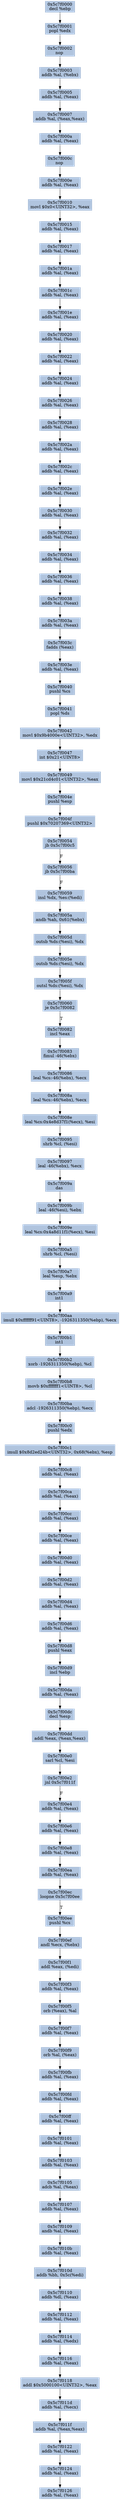 digraph G {
node[shape=rectangle,style=filled,fillcolor=lightsteelblue,color=lightsteelblue]
bgcolor="transparent"
a0x5c7f0000decl_ebp[label="0x5c7f0000\ndecl %ebp"];
a0x5c7f0001popl_edx[label="0x5c7f0001\npopl %edx"];
a0x5c7f0002nop_[label="0x5c7f0002\nnop "];
a0x5c7f0003addb_al_ebx_[label="0x5c7f0003\naddb %al, (%ebx)"];
a0x5c7f0005addb_al_eax_[label="0x5c7f0005\naddb %al, (%eax)"];
a0x5c7f0007addb_al_eaxeax_[label="0x5c7f0007\naddb %al, (%eax,%eax)"];
a0x5c7f000aaddb_al_eax_[label="0x5c7f000a\naddb %al, (%eax)"];
a0x5c7f000cnop_[label="0x5c7f000c\nnop "];
a0x5c7f000eaddb_al_eax_[label="0x5c7f000e\naddb %al, (%eax)"];
a0x5c7f0010movl_0x0UINT32_eax[label="0x5c7f0010\nmovl $0x0<UINT32>, %eax"];
a0x5c7f0015addb_al_eax_[label="0x5c7f0015\naddb %al, (%eax)"];
a0x5c7f0017addb_al_eax_[label="0x5c7f0017\naddb %al, (%eax)"];
a0x5c7f001aaddb_al_eax_[label="0x5c7f001a\naddb %al, (%eax)"];
a0x5c7f001caddb_al_eax_[label="0x5c7f001c\naddb %al, (%eax)"];
a0x5c7f001eaddb_al_eax_[label="0x5c7f001e\naddb %al, (%eax)"];
a0x5c7f0020addb_al_eax_[label="0x5c7f0020\naddb %al, (%eax)"];
a0x5c7f0022addb_al_eax_[label="0x5c7f0022\naddb %al, (%eax)"];
a0x5c7f0024addb_al_eax_[label="0x5c7f0024\naddb %al, (%eax)"];
a0x5c7f0026addb_al_eax_[label="0x5c7f0026\naddb %al, (%eax)"];
a0x5c7f0028addb_al_eax_[label="0x5c7f0028\naddb %al, (%eax)"];
a0x5c7f002aaddb_al_eax_[label="0x5c7f002a\naddb %al, (%eax)"];
a0x5c7f002caddb_al_eax_[label="0x5c7f002c\naddb %al, (%eax)"];
a0x5c7f002eaddb_al_eax_[label="0x5c7f002e\naddb %al, (%eax)"];
a0x5c7f0030addb_al_eax_[label="0x5c7f0030\naddb %al, (%eax)"];
a0x5c7f0032addb_al_eax_[label="0x5c7f0032\naddb %al, (%eax)"];
a0x5c7f0034addb_al_eax_[label="0x5c7f0034\naddb %al, (%eax)"];
a0x5c7f0036addb_al_eax_[label="0x5c7f0036\naddb %al, (%eax)"];
a0x5c7f0038addb_al_eax_[label="0x5c7f0038\naddb %al, (%eax)"];
a0x5c7f003aaddb_al_eax_[label="0x5c7f003a\naddb %al, (%eax)"];
a0x5c7f003cfadds_eax_[label="0x5c7f003c\nfadds (%eax)"];
a0x5c7f003eaddb_al_eax_[label="0x5c7f003e\naddb %al, (%eax)"];
a0x5c7f0040pushl_cs[label="0x5c7f0040\npushl %cs"];
a0x5c7f0041popl_ds[label="0x5c7f0041\npopl %ds"];
a0x5c7f0042movl_0x9b4000eUINT32_edx[label="0x5c7f0042\nmovl $0x9b4000e<UINT32>, %edx"];
a0x5c7f0047int_0x21UINT8[label="0x5c7f0047\nint $0x21<UINT8>"];
a0x5c7f0049movl_0x21cd4c01UINT32_eax[label="0x5c7f0049\nmovl $0x21cd4c01<UINT32>, %eax"];
a0x5c7f004epushl_esp[label="0x5c7f004e\npushl %esp"];
a0x5c7f004fpushl_0x70207369UINT32[label="0x5c7f004f\npushl $0x70207369<UINT32>"];
a0x5c7f0054jb_0x5c7f00c5[label="0x5c7f0054\njb 0x5c7f00c5"];
a0x5c7f0056jb_0x5c7f00ba[label="0x5c7f0056\njb 0x5c7f00ba"];
a0x5c7f0059insl_dx_es_edi_[label="0x5c7f0059\ninsl %dx, %es:(%edi)"];
a0x5c7f005aandb_ah_0x61ebx_[label="0x5c7f005a\nandb %ah, 0x61(%ebx)"];
a0x5c7f005doutsb_ds_esi__dx[label="0x5c7f005d\noutsb %ds:(%esi), %dx"];
a0x5c7f005eoutsb_ds_esi__dx[label="0x5c7f005e\noutsb %ds:(%esi), %dx"];
a0x5c7f005foutsl_ds_esi__dx[label="0x5c7f005f\noutsl %ds:(%esi), %dx"];
a0x5c7f0060je_0x5c7f0082[label="0x5c7f0060\nje 0x5c7f0082"];
a0x5c7f0082incl_eax[label="0x5c7f0082\nincl %eax"];
a0x5c7f0083fimul__46ebx_[label="0x5c7f0083\nfimul -46(%ebx)"];
a0x5c7f0086leal_cs__46ebx__ecx[label="0x5c7f0086\nleal %cs:-46(%ebx), %ecx"];
a0x5c7f008aleal_cs__46ebx__ecx[label="0x5c7f008a\nleal %cs:-46(%ebx), %ecx"];
a0x5c7f008eleal_cs_0x4e8d37f1ecx__esi[label="0x5c7f008e\nleal %cs:0x4e8d37f1(%ecx), %esi"];
a0x5c7f0095shrb_cl_esi_[label="0x5c7f0095\nshrb %cl, (%esi)"];
a0x5c7f0097leal__46ebx__ecx[label="0x5c7f0097\nleal -46(%ebx), %ecx"];
a0x5c7f009adas_[label="0x5c7f009a\ndas "];
a0x5c7f009bleal__46esi__ebx[label="0x5c7f009b\nleal -46(%esi), %ebx"];
a0x5c7f009eleal_cs_0x4a8d11f1ecx__esi[label="0x5c7f009e\nleal %cs:0x4a8d11f1(%ecx), %esi"];
a0x5c7f00a5shrb_cl_esi_[label="0x5c7f00a5\nshrb %cl, (%esi)"];
a0x5c7f00a7leal_esp_ebx[label="0x5c7f00a7\nleal %esp, %ebx"];
a0x5c7f00a9int1_[label="0x5c7f00a9\nint1 "];
a0x5c7f00aaimull_0xffffff91UINT8__1926311350ebp__ecx[label="0x5c7f00aa\nimull $0xffffff91<UINT8>, -1926311350(%ebp), %ecx"];
a0x5c7f00b1int1_[label="0x5c7f00b1\nint1 "];
a0x5c7f00b2xorb__1926311350ebp__cl[label="0x5c7f00b2\nxorb -1926311350(%ebp), %cl"];
a0x5c7f00b8movb_0xfffffff1UINT8_cl[label="0x5c7f00b8\nmovb $0xfffffff1<UINT8>, %cl"];
a0x5c7f00baadcl__1926311350ebp__ecx[label="0x5c7f00ba\nadcl -1926311350(%ebp), %ecx"];
a0x5c7f00c0pushl_edx[label="0x5c7f00c0\npushl %edx"];
a0x5c7f00c1imull_0x8d2ed24bUINT32_0x68ebx__esp[label="0x5c7f00c1\nimull $0x8d2ed24b<UINT32>, 0x68(%ebx), %esp"];
a0x5c7f00c8addb_al_eax_[label="0x5c7f00c8\naddb %al, (%eax)"];
a0x5c7f00caaddb_al_eax_[label="0x5c7f00ca\naddb %al, (%eax)"];
a0x5c7f00ccaddb_al_eax_[label="0x5c7f00cc\naddb %al, (%eax)"];
a0x5c7f00ceaddb_al_eax_[label="0x5c7f00ce\naddb %al, (%eax)"];
a0x5c7f00d0addb_al_eax_[label="0x5c7f00d0\naddb %al, (%eax)"];
a0x5c7f00d2addb_al_eax_[label="0x5c7f00d2\naddb %al, (%eax)"];
a0x5c7f00d4addb_al_eax_[label="0x5c7f00d4\naddb %al, (%eax)"];
a0x5c7f00d6addb_al_eax_[label="0x5c7f00d6\naddb %al, (%eax)"];
a0x5c7f00d8pushl_eax[label="0x5c7f00d8\npushl %eax"];
a0x5c7f00d9incl_ebp[label="0x5c7f00d9\nincl %ebp"];
a0x5c7f00daaddb_al_eax_[label="0x5c7f00da\naddb %al, (%eax)"];
a0x5c7f00dcdecl_esp[label="0x5c7f00dc\ndecl %esp"];
a0x5c7f00ddaddl_eax_eaxeax_[label="0x5c7f00dd\naddl %eax, (%eax,%eax)"];
a0x5c7f00e0sarl_cl_esi[label="0x5c7f00e0\nsarl %cl, %esi"];
a0x5c7f00e2jnl_0x5c7f011f[label="0x5c7f00e2\njnl 0x5c7f011f"];
a0x5c7f00e4addb_al_eax_[label="0x5c7f00e4\naddb %al, (%eax)"];
a0x5c7f00e6addb_al_eax_[label="0x5c7f00e6\naddb %al, (%eax)"];
a0x5c7f00e8addb_al_eax_[label="0x5c7f00e8\naddb %al, (%eax)"];
a0x5c7f00eaaddb_al_eax_[label="0x5c7f00ea\naddb %al, (%eax)"];
a0x5c7f00ecloopne_0x5c7f00ee[label="0x5c7f00ec\nloopne 0x5c7f00ee"];
a0x5c7f00eepushl_cs[label="0x5c7f00ee\npushl %cs"];
a0x5c7f00efandl_ecx_ebx_[label="0x5c7f00ef\nandl %ecx, (%ebx)"];
a0x5c7f00f1addl_eax_edi_[label="0x5c7f00f1\naddl %eax, (%edi)"];
a0x5c7f00f3addb_al_eax_[label="0x5c7f00f3\naddb %al, (%eax)"];
a0x5c7f00f5orb_eax__al[label="0x5c7f00f5\norb (%eax), %al"];
a0x5c7f00f7addb_al_eax_[label="0x5c7f00f7\naddb %al, (%eax)"];
a0x5c7f00f9orb_al_eax_[label="0x5c7f00f9\norb %al, (%eax)"];
a0x5c7f00fbaddb_al_eax_[label="0x5c7f00fb\naddb %al, (%eax)"];
a0x5c7f00fdaddb_al_eax_[label="0x5c7f00fd\naddb %al, (%eax)"];
a0x5c7f00ffaddb_al_eax_[label="0x5c7f00ff\naddb %al, (%eax)"];
a0x5c7f0101addb_al_eax_[label="0x5c7f0101\naddb %al, (%eax)"];
a0x5c7f0103addb_al_eax_[label="0x5c7f0103\naddb %al, (%eax)"];
a0x5c7f0105adcb_al_eax_[label="0x5c7f0105\nadcb %al, (%eax)"];
a0x5c7f0107addb_al_eax_[label="0x5c7f0107\naddb %al, (%eax)"];
a0x5c7f0109andb_al_eax_[label="0x5c7f0109\nandb %al, (%eax)"];
a0x5c7f010baddb_al_eax_[label="0x5c7f010b\naddb %al, (%eax)"];
a0x5c7f010daddb_bh_0x5cedi_[label="0x5c7f010d\naddb %bh, 0x5c(%edi)"];
a0x5c7f0110addb_dl_eax_[label="0x5c7f0110\naddb %dl, (%eax)"];
a0x5c7f0112addb_al_eax_[label="0x5c7f0112\naddb %al, (%eax)"];
a0x5c7f0114addb_al_edx_[label="0x5c7f0114\naddb %al, (%edx)"];
a0x5c7f0116addb_al_eax_[label="0x5c7f0116\naddb %al, (%eax)"];
a0x5c7f0118addl_0x5000100UINT32_eax[label="0x5c7f0118\naddl $0x5000100<UINT32>, %eax"];
a0x5c7f011daddb_al_ecx_[label="0x5c7f011d\naddb %al, (%ecx)"];
a0x5c7f011faddb_al_eaxeax_[label="0x5c7f011f\naddb %al, (%eax,%eax)"];
a0x5c7f0122addb_al_eax_[label="0x5c7f0122\naddb %al, (%eax)"];
a0x5c7f0124addb_al_eax_[label="0x5c7f0124\naddb %al, (%eax)"];
a0x5c7f0126addb_al_eax_[label="0x5c7f0126\naddb %al, (%eax)"];
a0x5c7f0000decl_ebp -> a0x5c7f0001popl_edx [color="#000000"];
a0x5c7f0001popl_edx -> a0x5c7f0002nop_ [color="#000000"];
a0x5c7f0002nop_ -> a0x5c7f0003addb_al_ebx_ [color="#000000"];
a0x5c7f0003addb_al_ebx_ -> a0x5c7f0005addb_al_eax_ [color="#000000"];
a0x5c7f0005addb_al_eax_ -> a0x5c7f0007addb_al_eaxeax_ [color="#000000"];
a0x5c7f0007addb_al_eaxeax_ -> a0x5c7f000aaddb_al_eax_ [color="#000000"];
a0x5c7f000aaddb_al_eax_ -> a0x5c7f000cnop_ [color="#000000"];
a0x5c7f000cnop_ -> a0x5c7f000eaddb_al_eax_ [color="#000000"];
a0x5c7f000eaddb_al_eax_ -> a0x5c7f0010movl_0x0UINT32_eax [color="#000000"];
a0x5c7f0010movl_0x0UINT32_eax -> a0x5c7f0015addb_al_eax_ [color="#000000"];
a0x5c7f0015addb_al_eax_ -> a0x5c7f0017addb_al_eax_ [color="#000000"];
a0x5c7f0017addb_al_eax_ -> a0x5c7f001aaddb_al_eax_ [color="#000000"];
a0x5c7f001aaddb_al_eax_ -> a0x5c7f001caddb_al_eax_ [color="#000000"];
a0x5c7f001caddb_al_eax_ -> a0x5c7f001eaddb_al_eax_ [color="#000000"];
a0x5c7f001eaddb_al_eax_ -> a0x5c7f0020addb_al_eax_ [color="#000000"];
a0x5c7f0020addb_al_eax_ -> a0x5c7f0022addb_al_eax_ [color="#000000"];
a0x5c7f0022addb_al_eax_ -> a0x5c7f0024addb_al_eax_ [color="#000000"];
a0x5c7f0024addb_al_eax_ -> a0x5c7f0026addb_al_eax_ [color="#000000"];
a0x5c7f0026addb_al_eax_ -> a0x5c7f0028addb_al_eax_ [color="#000000"];
a0x5c7f0028addb_al_eax_ -> a0x5c7f002aaddb_al_eax_ [color="#000000"];
a0x5c7f002aaddb_al_eax_ -> a0x5c7f002caddb_al_eax_ [color="#000000"];
a0x5c7f002caddb_al_eax_ -> a0x5c7f002eaddb_al_eax_ [color="#000000"];
a0x5c7f002eaddb_al_eax_ -> a0x5c7f0030addb_al_eax_ [color="#000000"];
a0x5c7f0030addb_al_eax_ -> a0x5c7f0032addb_al_eax_ [color="#000000"];
a0x5c7f0032addb_al_eax_ -> a0x5c7f0034addb_al_eax_ [color="#000000"];
a0x5c7f0034addb_al_eax_ -> a0x5c7f0036addb_al_eax_ [color="#000000"];
a0x5c7f0036addb_al_eax_ -> a0x5c7f0038addb_al_eax_ [color="#000000"];
a0x5c7f0038addb_al_eax_ -> a0x5c7f003aaddb_al_eax_ [color="#000000"];
a0x5c7f003aaddb_al_eax_ -> a0x5c7f003cfadds_eax_ [color="#000000"];
a0x5c7f003cfadds_eax_ -> a0x5c7f003eaddb_al_eax_ [color="#000000"];
a0x5c7f003eaddb_al_eax_ -> a0x5c7f0040pushl_cs [color="#000000"];
a0x5c7f0040pushl_cs -> a0x5c7f0041popl_ds [color="#000000"];
a0x5c7f0041popl_ds -> a0x5c7f0042movl_0x9b4000eUINT32_edx [color="#000000"];
a0x5c7f0042movl_0x9b4000eUINT32_edx -> a0x5c7f0047int_0x21UINT8 [color="#000000"];
a0x5c7f0047int_0x21UINT8 -> a0x5c7f0049movl_0x21cd4c01UINT32_eax [color="#000000"];
a0x5c7f0049movl_0x21cd4c01UINT32_eax -> a0x5c7f004epushl_esp [color="#000000"];
a0x5c7f004epushl_esp -> a0x5c7f004fpushl_0x70207369UINT32 [color="#000000"];
a0x5c7f004fpushl_0x70207369UINT32 -> a0x5c7f0054jb_0x5c7f00c5 [color="#000000"];
a0x5c7f0054jb_0x5c7f00c5 -> a0x5c7f0056jb_0x5c7f00ba [color="#000000",label="F"];
a0x5c7f0056jb_0x5c7f00ba -> a0x5c7f0059insl_dx_es_edi_ [color="#000000",label="F"];
a0x5c7f0059insl_dx_es_edi_ -> a0x5c7f005aandb_ah_0x61ebx_ [color="#000000"];
a0x5c7f005aandb_ah_0x61ebx_ -> a0x5c7f005doutsb_ds_esi__dx [color="#000000"];
a0x5c7f005doutsb_ds_esi__dx -> a0x5c7f005eoutsb_ds_esi__dx [color="#000000"];
a0x5c7f005eoutsb_ds_esi__dx -> a0x5c7f005foutsl_ds_esi__dx [color="#000000"];
a0x5c7f005foutsl_ds_esi__dx -> a0x5c7f0060je_0x5c7f0082 [color="#000000"];
a0x5c7f0060je_0x5c7f0082 -> a0x5c7f0082incl_eax [color="#000000",label="T"];
a0x5c7f0082incl_eax -> a0x5c7f0083fimul__46ebx_ [color="#000000"];
a0x5c7f0083fimul__46ebx_ -> a0x5c7f0086leal_cs__46ebx__ecx [color="#000000"];
a0x5c7f0086leal_cs__46ebx__ecx -> a0x5c7f008aleal_cs__46ebx__ecx [color="#000000"];
a0x5c7f008aleal_cs__46ebx__ecx -> a0x5c7f008eleal_cs_0x4e8d37f1ecx__esi [color="#000000"];
a0x5c7f008eleal_cs_0x4e8d37f1ecx__esi -> a0x5c7f0095shrb_cl_esi_ [color="#000000"];
a0x5c7f0095shrb_cl_esi_ -> a0x5c7f0097leal__46ebx__ecx [color="#000000"];
a0x5c7f0097leal__46ebx__ecx -> a0x5c7f009adas_ [color="#000000"];
a0x5c7f009adas_ -> a0x5c7f009bleal__46esi__ebx [color="#000000"];
a0x5c7f009bleal__46esi__ebx -> a0x5c7f009eleal_cs_0x4a8d11f1ecx__esi [color="#000000"];
a0x5c7f009eleal_cs_0x4a8d11f1ecx__esi -> a0x5c7f00a5shrb_cl_esi_ [color="#000000"];
a0x5c7f00a5shrb_cl_esi_ -> a0x5c7f00a7leal_esp_ebx [color="#000000"];
a0x5c7f00a7leal_esp_ebx -> a0x5c7f00a9int1_ [color="#000000"];
a0x5c7f00a9int1_ -> a0x5c7f00aaimull_0xffffff91UINT8__1926311350ebp__ecx [color="#000000"];
a0x5c7f00aaimull_0xffffff91UINT8__1926311350ebp__ecx -> a0x5c7f00b1int1_ [color="#000000"];
a0x5c7f00b1int1_ -> a0x5c7f00b2xorb__1926311350ebp__cl [color="#000000"];
a0x5c7f00b2xorb__1926311350ebp__cl -> a0x5c7f00b8movb_0xfffffff1UINT8_cl [color="#000000"];
a0x5c7f00b8movb_0xfffffff1UINT8_cl -> a0x5c7f00baadcl__1926311350ebp__ecx [color="#000000"];
a0x5c7f00baadcl__1926311350ebp__ecx -> a0x5c7f00c0pushl_edx [color="#000000"];
a0x5c7f00c0pushl_edx -> a0x5c7f00c1imull_0x8d2ed24bUINT32_0x68ebx__esp [color="#000000"];
a0x5c7f00c1imull_0x8d2ed24bUINT32_0x68ebx__esp -> a0x5c7f00c8addb_al_eax_ [color="#000000"];
a0x5c7f00c8addb_al_eax_ -> a0x5c7f00caaddb_al_eax_ [color="#000000"];
a0x5c7f00caaddb_al_eax_ -> a0x5c7f00ccaddb_al_eax_ [color="#000000"];
a0x5c7f00ccaddb_al_eax_ -> a0x5c7f00ceaddb_al_eax_ [color="#000000"];
a0x5c7f00ceaddb_al_eax_ -> a0x5c7f00d0addb_al_eax_ [color="#000000"];
a0x5c7f00d0addb_al_eax_ -> a0x5c7f00d2addb_al_eax_ [color="#000000"];
a0x5c7f00d2addb_al_eax_ -> a0x5c7f00d4addb_al_eax_ [color="#000000"];
a0x5c7f00d4addb_al_eax_ -> a0x5c7f00d6addb_al_eax_ [color="#000000"];
a0x5c7f00d6addb_al_eax_ -> a0x5c7f00d8pushl_eax [color="#000000"];
a0x5c7f00d8pushl_eax -> a0x5c7f00d9incl_ebp [color="#000000"];
a0x5c7f00d9incl_ebp -> a0x5c7f00daaddb_al_eax_ [color="#000000"];
a0x5c7f00daaddb_al_eax_ -> a0x5c7f00dcdecl_esp [color="#000000"];
a0x5c7f00dcdecl_esp -> a0x5c7f00ddaddl_eax_eaxeax_ [color="#000000"];
a0x5c7f00ddaddl_eax_eaxeax_ -> a0x5c7f00e0sarl_cl_esi [color="#000000"];
a0x5c7f00e0sarl_cl_esi -> a0x5c7f00e2jnl_0x5c7f011f [color="#000000"];
a0x5c7f00e2jnl_0x5c7f011f -> a0x5c7f00e4addb_al_eax_ [color="#000000",label="F"];
a0x5c7f00e4addb_al_eax_ -> a0x5c7f00e6addb_al_eax_ [color="#000000"];
a0x5c7f00e6addb_al_eax_ -> a0x5c7f00e8addb_al_eax_ [color="#000000"];
a0x5c7f00e8addb_al_eax_ -> a0x5c7f00eaaddb_al_eax_ [color="#000000"];
a0x5c7f00eaaddb_al_eax_ -> a0x5c7f00ecloopne_0x5c7f00ee [color="#000000"];
a0x5c7f00ecloopne_0x5c7f00ee -> a0x5c7f00eepushl_cs [color="#000000",label="T"];
a0x5c7f00eepushl_cs -> a0x5c7f00efandl_ecx_ebx_ [color="#000000"];
a0x5c7f00efandl_ecx_ebx_ -> a0x5c7f00f1addl_eax_edi_ [color="#000000"];
a0x5c7f00f1addl_eax_edi_ -> a0x5c7f00f3addb_al_eax_ [color="#000000"];
a0x5c7f00f3addb_al_eax_ -> a0x5c7f00f5orb_eax__al [color="#000000"];
a0x5c7f00f5orb_eax__al -> a0x5c7f00f7addb_al_eax_ [color="#000000"];
a0x5c7f00f7addb_al_eax_ -> a0x5c7f00f9orb_al_eax_ [color="#000000"];
a0x5c7f00f9orb_al_eax_ -> a0x5c7f00fbaddb_al_eax_ [color="#000000"];
a0x5c7f00fbaddb_al_eax_ -> a0x5c7f00fdaddb_al_eax_ [color="#000000"];
a0x5c7f00fdaddb_al_eax_ -> a0x5c7f00ffaddb_al_eax_ [color="#000000"];
a0x5c7f00ffaddb_al_eax_ -> a0x5c7f0101addb_al_eax_ [color="#000000"];
a0x5c7f0101addb_al_eax_ -> a0x5c7f0103addb_al_eax_ [color="#000000"];
a0x5c7f0103addb_al_eax_ -> a0x5c7f0105adcb_al_eax_ [color="#000000"];
a0x5c7f0105adcb_al_eax_ -> a0x5c7f0107addb_al_eax_ [color="#000000"];
a0x5c7f0107addb_al_eax_ -> a0x5c7f0109andb_al_eax_ [color="#000000"];
a0x5c7f0109andb_al_eax_ -> a0x5c7f010baddb_al_eax_ [color="#000000"];
a0x5c7f010baddb_al_eax_ -> a0x5c7f010daddb_bh_0x5cedi_ [color="#000000"];
a0x5c7f010daddb_bh_0x5cedi_ -> a0x5c7f0110addb_dl_eax_ [color="#000000"];
a0x5c7f0110addb_dl_eax_ -> a0x5c7f0112addb_al_eax_ [color="#000000"];
a0x5c7f0112addb_al_eax_ -> a0x5c7f0114addb_al_edx_ [color="#000000"];
a0x5c7f0114addb_al_edx_ -> a0x5c7f0116addb_al_eax_ [color="#000000"];
a0x5c7f0116addb_al_eax_ -> a0x5c7f0118addl_0x5000100UINT32_eax [color="#000000"];
a0x5c7f0118addl_0x5000100UINT32_eax -> a0x5c7f011daddb_al_ecx_ [color="#000000"];
a0x5c7f011daddb_al_ecx_ -> a0x5c7f011faddb_al_eaxeax_ [color="#000000"];
a0x5c7f011faddb_al_eaxeax_ -> a0x5c7f0122addb_al_eax_ [color="#000000"];
a0x5c7f0122addb_al_eax_ -> a0x5c7f0124addb_al_eax_ [color="#000000"];
a0x5c7f0124addb_al_eax_ -> a0x5c7f0126addb_al_eax_ [color="#000000"];
}
